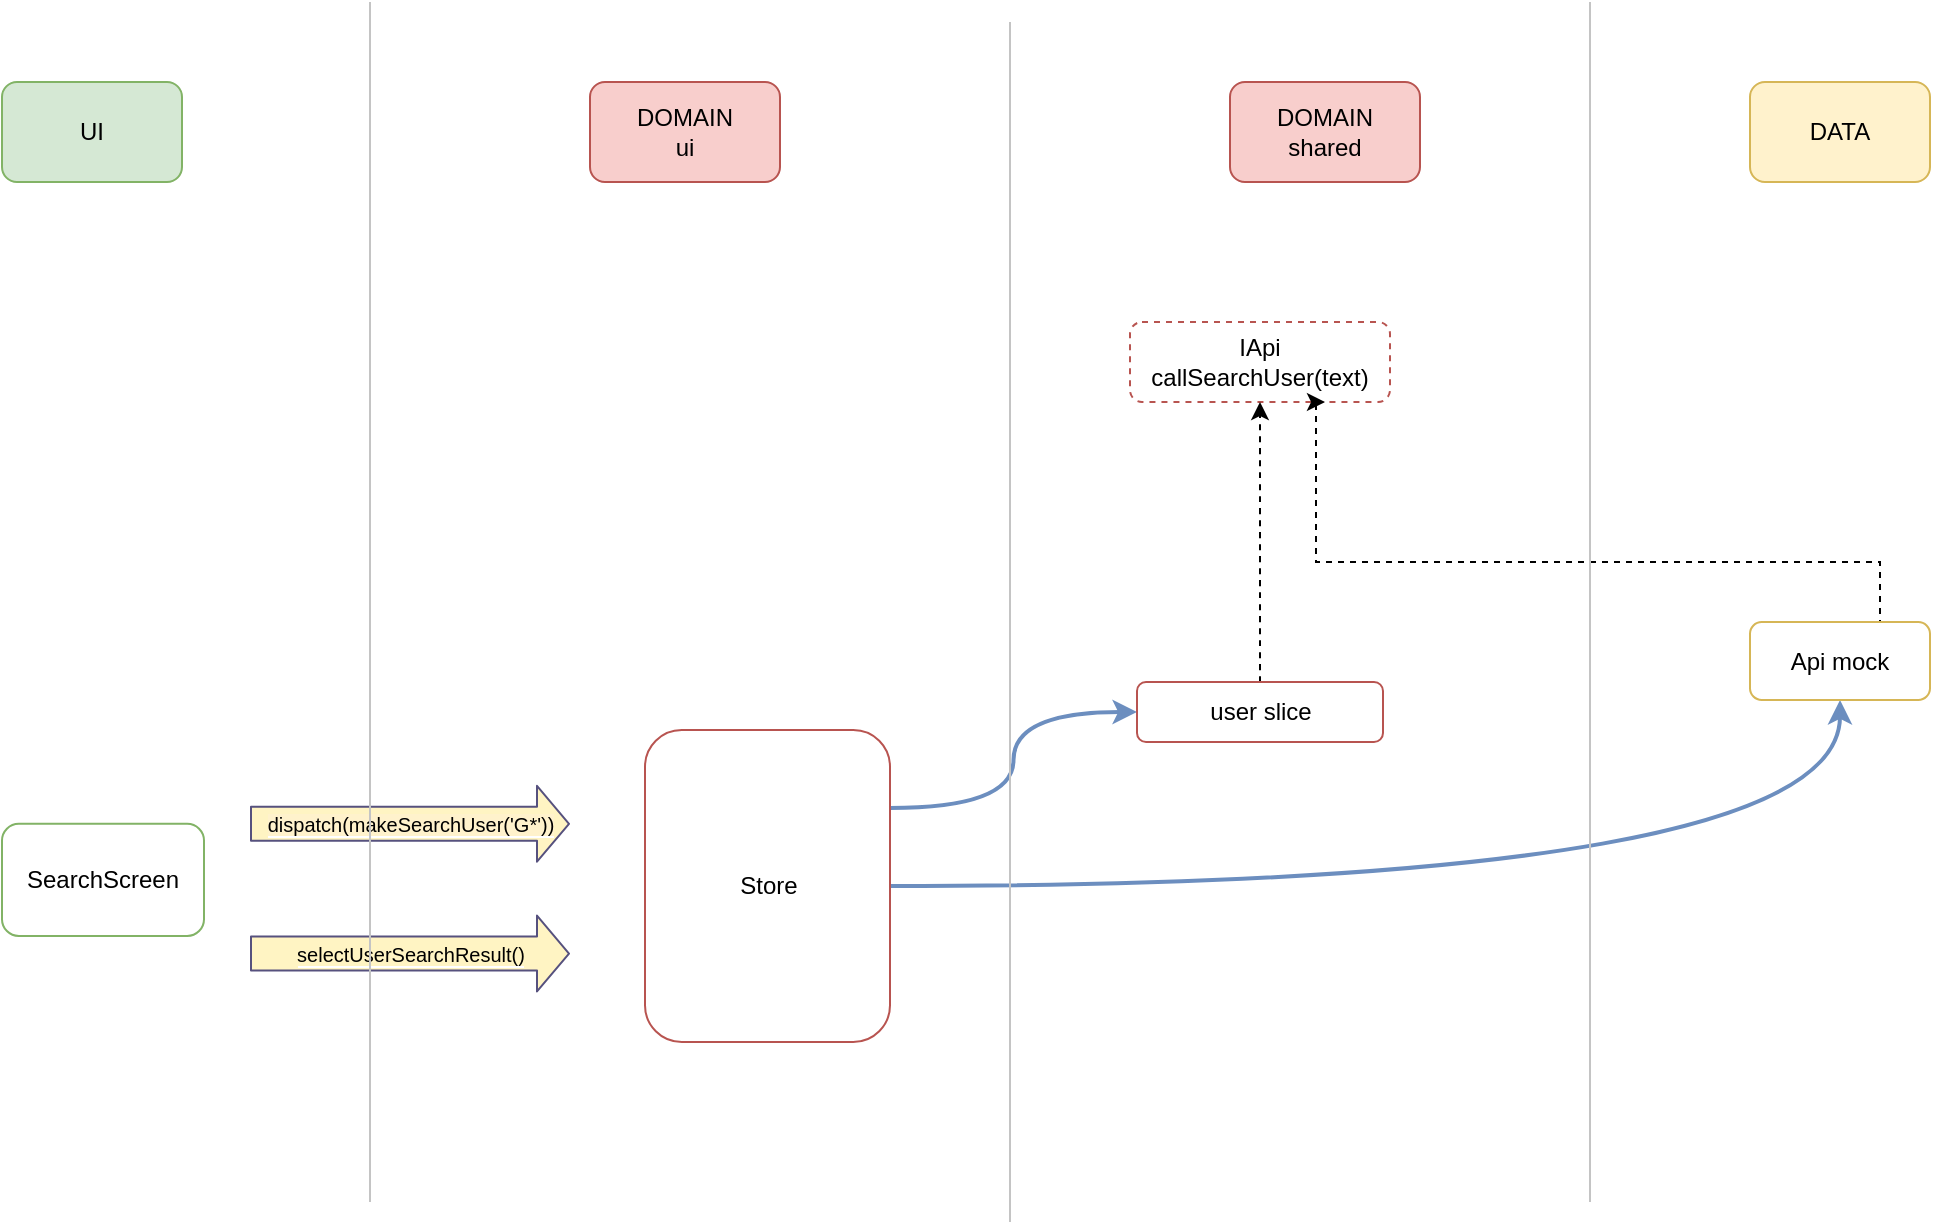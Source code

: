 <mxfile version="20.3.0" type="device"><diagram id="BQ11qGJwRjVUDXX5G8IR" name="Page-1"><mxGraphModel dx="1734" dy="1010" grid="1" gridSize="10" guides="1" tooltips="1" connect="1" arrows="1" fold="1" page="1" pageScale="1" pageWidth="1169" pageHeight="827" math="0" shadow="0"><root><mxCell id="0"/><mxCell id="1" parent="0"/><mxCell id="klL53vWJEqzJimfiX_EF-2" value="UI" style="text;html=1;strokeColor=#82b366;fillColor=#d5e8d4;align=center;verticalAlign=middle;whiteSpace=wrap;rounded=1;" vertex="1" parent="1"><mxGeometry x="116" y="100" width="90" height="50" as="geometry"/></mxCell><mxCell id="klL53vWJEqzJimfiX_EF-3" value="SearchScreen" style="rounded=1;whiteSpace=wrap;html=1;shadow=0;sketch=0;fontSize=12;fillColor=none;strokeColor=#82b366;" vertex="1" parent="1"><mxGeometry x="116" y="470.89" width="101" height="56.11" as="geometry"/></mxCell><mxCell id="klL53vWJEqzJimfiX_EF-4" value="&lt;span style=&quot;background-color: rgb(255, 242, 204);&quot;&gt;dispatch(makeSearchUser('G*'))&lt;/span&gt;" style="shape=flexArrow;endArrow=classic;html=1;strokeWidth=1;fontSize=10;startSize=5;endSize=5;jumpSize=5;width=16.923;fillColor=#FFF4C3;strokeColor=#56517e;fillStyle=auto;gradientColor=none;" edge="1" parent="1"><mxGeometry width="50" height="50" relative="1" as="geometry"><mxPoint x="240" y="470.89" as="sourcePoint"/><mxPoint x="400" y="470.89" as="targetPoint"/></mxGeometry></mxCell><mxCell id="klL53vWJEqzJimfiX_EF-5" value="&lt;span style=&quot;background-color: rgb(255, 244, 195);&quot;&gt;selectUserSearchResult()&lt;/span&gt;" style="shape=flexArrow;endArrow=classic;html=1;strokeWidth=1;fontSize=10;startSize=5;endSize=5;jumpSize=5;width=16.923;fillColor=#FFF4C3;strokeColor=#56517e;fillStyle=auto;gradientColor=none;" edge="1" parent="1"><mxGeometry width="50" height="50" relative="1" as="geometry"><mxPoint x="240" y="535.77" as="sourcePoint"/><mxPoint x="400" y="535.77" as="targetPoint"/></mxGeometry></mxCell><mxCell id="klL53vWJEqzJimfiX_EF-20" style="edgeStyle=orthogonalEdgeStyle;curved=1;rounded=0;orthogonalLoop=1;jettySize=auto;html=1;entryX=0.5;entryY=1;entryDx=0;entryDy=0;strokeWidth=2;fillColor=#dae8fc;strokeColor=#6c8ebf;" edge="1" parent="1" source="klL53vWJEqzJimfiX_EF-6" target="klL53vWJEqzJimfiX_EF-10"><mxGeometry relative="1" as="geometry"/></mxCell><mxCell id="klL53vWJEqzJimfiX_EF-21" style="edgeStyle=orthogonalEdgeStyle;curved=1;rounded=0;orthogonalLoop=1;jettySize=auto;html=1;exitX=1;exitY=0.25;exitDx=0;exitDy=0;entryX=0;entryY=0.5;entryDx=0;entryDy=0;strokeWidth=2;fillColor=#dae8fc;strokeColor=#6c8ebf;" edge="1" parent="1" source="klL53vWJEqzJimfiX_EF-6" target="klL53vWJEqzJimfiX_EF-15"><mxGeometry relative="1" as="geometry"/></mxCell><mxCell id="klL53vWJEqzJimfiX_EF-6" value="Store&lt;br style=&quot;font-size: 12px;&quot;&gt;" style="rounded=1;whiteSpace=wrap;html=1;shadow=0;sketch=0;fontSize=12;fillColor=none;strokeColor=#b85450;verticalAlign=middle;" vertex="1" parent="1"><mxGeometry x="437.5" y="424" width="122.5" height="156" as="geometry"/></mxCell><mxCell id="klL53vWJEqzJimfiX_EF-7" value="DOMAIN&lt;br&gt;ui" style="text;html=1;strokeColor=#b85450;fillColor=#f8cecc;align=center;verticalAlign=middle;whiteSpace=wrap;rounded=1;" vertex="1" parent="1"><mxGeometry x="410" y="100" width="95" height="50" as="geometry"/></mxCell><mxCell id="klL53vWJEqzJimfiX_EF-8" value="DATA" style="text;html=1;strokeColor=#d6b656;fillColor=#fff2cc;align=center;verticalAlign=middle;whiteSpace=wrap;rounded=1;" vertex="1" parent="1"><mxGeometry x="990" y="100" width="90" height="50" as="geometry"/></mxCell><mxCell id="klL53vWJEqzJimfiX_EF-9" value="IApi&lt;br style=&quot;font-size: 12px;&quot;&gt;callSearchUser(text)" style="rounded=1;whiteSpace=wrap;html=1;shadow=0;sketch=0;fontSize=12;fillColor=none;strokeColor=#b85450;dashed=1;" vertex="1" parent="1"><mxGeometry x="680" y="220" width="130" height="40" as="geometry"/></mxCell><mxCell id="klL53vWJEqzJimfiX_EF-11" style="edgeStyle=orthogonalEdgeStyle;rounded=0;orthogonalLoop=1;jettySize=auto;html=1;entryX=0.5;entryY=1;entryDx=0;entryDy=0;curved=1;dashed=1;startArrow=none;" edge="1" parent="1" source="klL53vWJEqzJimfiX_EF-15" target="klL53vWJEqzJimfiX_EF-9"><mxGeometry relative="1" as="geometry"/></mxCell><mxCell id="klL53vWJEqzJimfiX_EF-18" style="edgeStyle=orthogonalEdgeStyle;rounded=0;orthogonalLoop=1;jettySize=auto;html=1;entryX=0.75;entryY=1;entryDx=0;entryDy=0;dashed=1;exitX=0.5;exitY=0;exitDx=0;exitDy=0;" edge="1" parent="1" source="klL53vWJEqzJimfiX_EF-10" target="klL53vWJEqzJimfiX_EF-9"><mxGeometry relative="1" as="geometry"><Array as="points"><mxPoint x="1055" y="370"/><mxPoint x="1055" y="340"/><mxPoint x="773" y="340"/></Array></mxGeometry></mxCell><mxCell id="klL53vWJEqzJimfiX_EF-10" value="Api mock" style="text;html=1;strokeColor=#d6b656;fillColor=none;align=center;verticalAlign=middle;whiteSpace=wrap;rounded=1;" vertex="1" parent="1"><mxGeometry x="990" y="370" width="90" height="39" as="geometry"/></mxCell><mxCell id="klL53vWJEqzJimfiX_EF-12" value="DOMAIN&lt;br&gt;shared" style="text;html=1;strokeColor=#b85450;fillColor=#f8cecc;align=center;verticalAlign=middle;whiteSpace=wrap;rounded=1;" vertex="1" parent="1"><mxGeometry x="730" y="100" width="95" height="50" as="geometry"/></mxCell><mxCell id="klL53vWJEqzJimfiX_EF-14" value="" style="endArrow=none;html=1;rounded=1;fontColor=default;fillColor=#f5f5f5;strokeColor=#C4C4C4;" edge="1" parent="1"><mxGeometry width="50" height="50" relative="1" as="geometry"><mxPoint x="300" y="60.0" as="sourcePoint"/><mxPoint x="300" y="660" as="targetPoint"/></mxGeometry></mxCell><mxCell id="klL53vWJEqzJimfiX_EF-15" value="user slice" style="rounded=1;whiteSpace=wrap;html=1;shadow=0;sketch=0;fontSize=12;fillColor=none;strokeColor=#b85450;" vertex="1" parent="1"><mxGeometry x="683.5" y="400" width="123" height="30" as="geometry"/></mxCell><mxCell id="klL53vWJEqzJimfiX_EF-23" value="" style="endArrow=none;html=1;rounded=1;fontColor=default;fillColor=#f5f5f5;strokeColor=#C4C4C4;" edge="1" parent="1"><mxGeometry width="50" height="50" relative="1" as="geometry"><mxPoint x="620.0" y="70" as="sourcePoint"/><mxPoint x="620.0" y="670" as="targetPoint"/></mxGeometry></mxCell><mxCell id="klL53vWJEqzJimfiX_EF-24" value="" style="endArrow=none;html=1;rounded=1;fontColor=default;fillColor=#f5f5f5;strokeColor=#C4C4C4;" edge="1" parent="1"><mxGeometry width="50" height="50" relative="1" as="geometry"><mxPoint x="910.0" y="60" as="sourcePoint"/><mxPoint x="910.0" y="660" as="targetPoint"/></mxGeometry></mxCell></root></mxGraphModel></diagram></mxfile>
